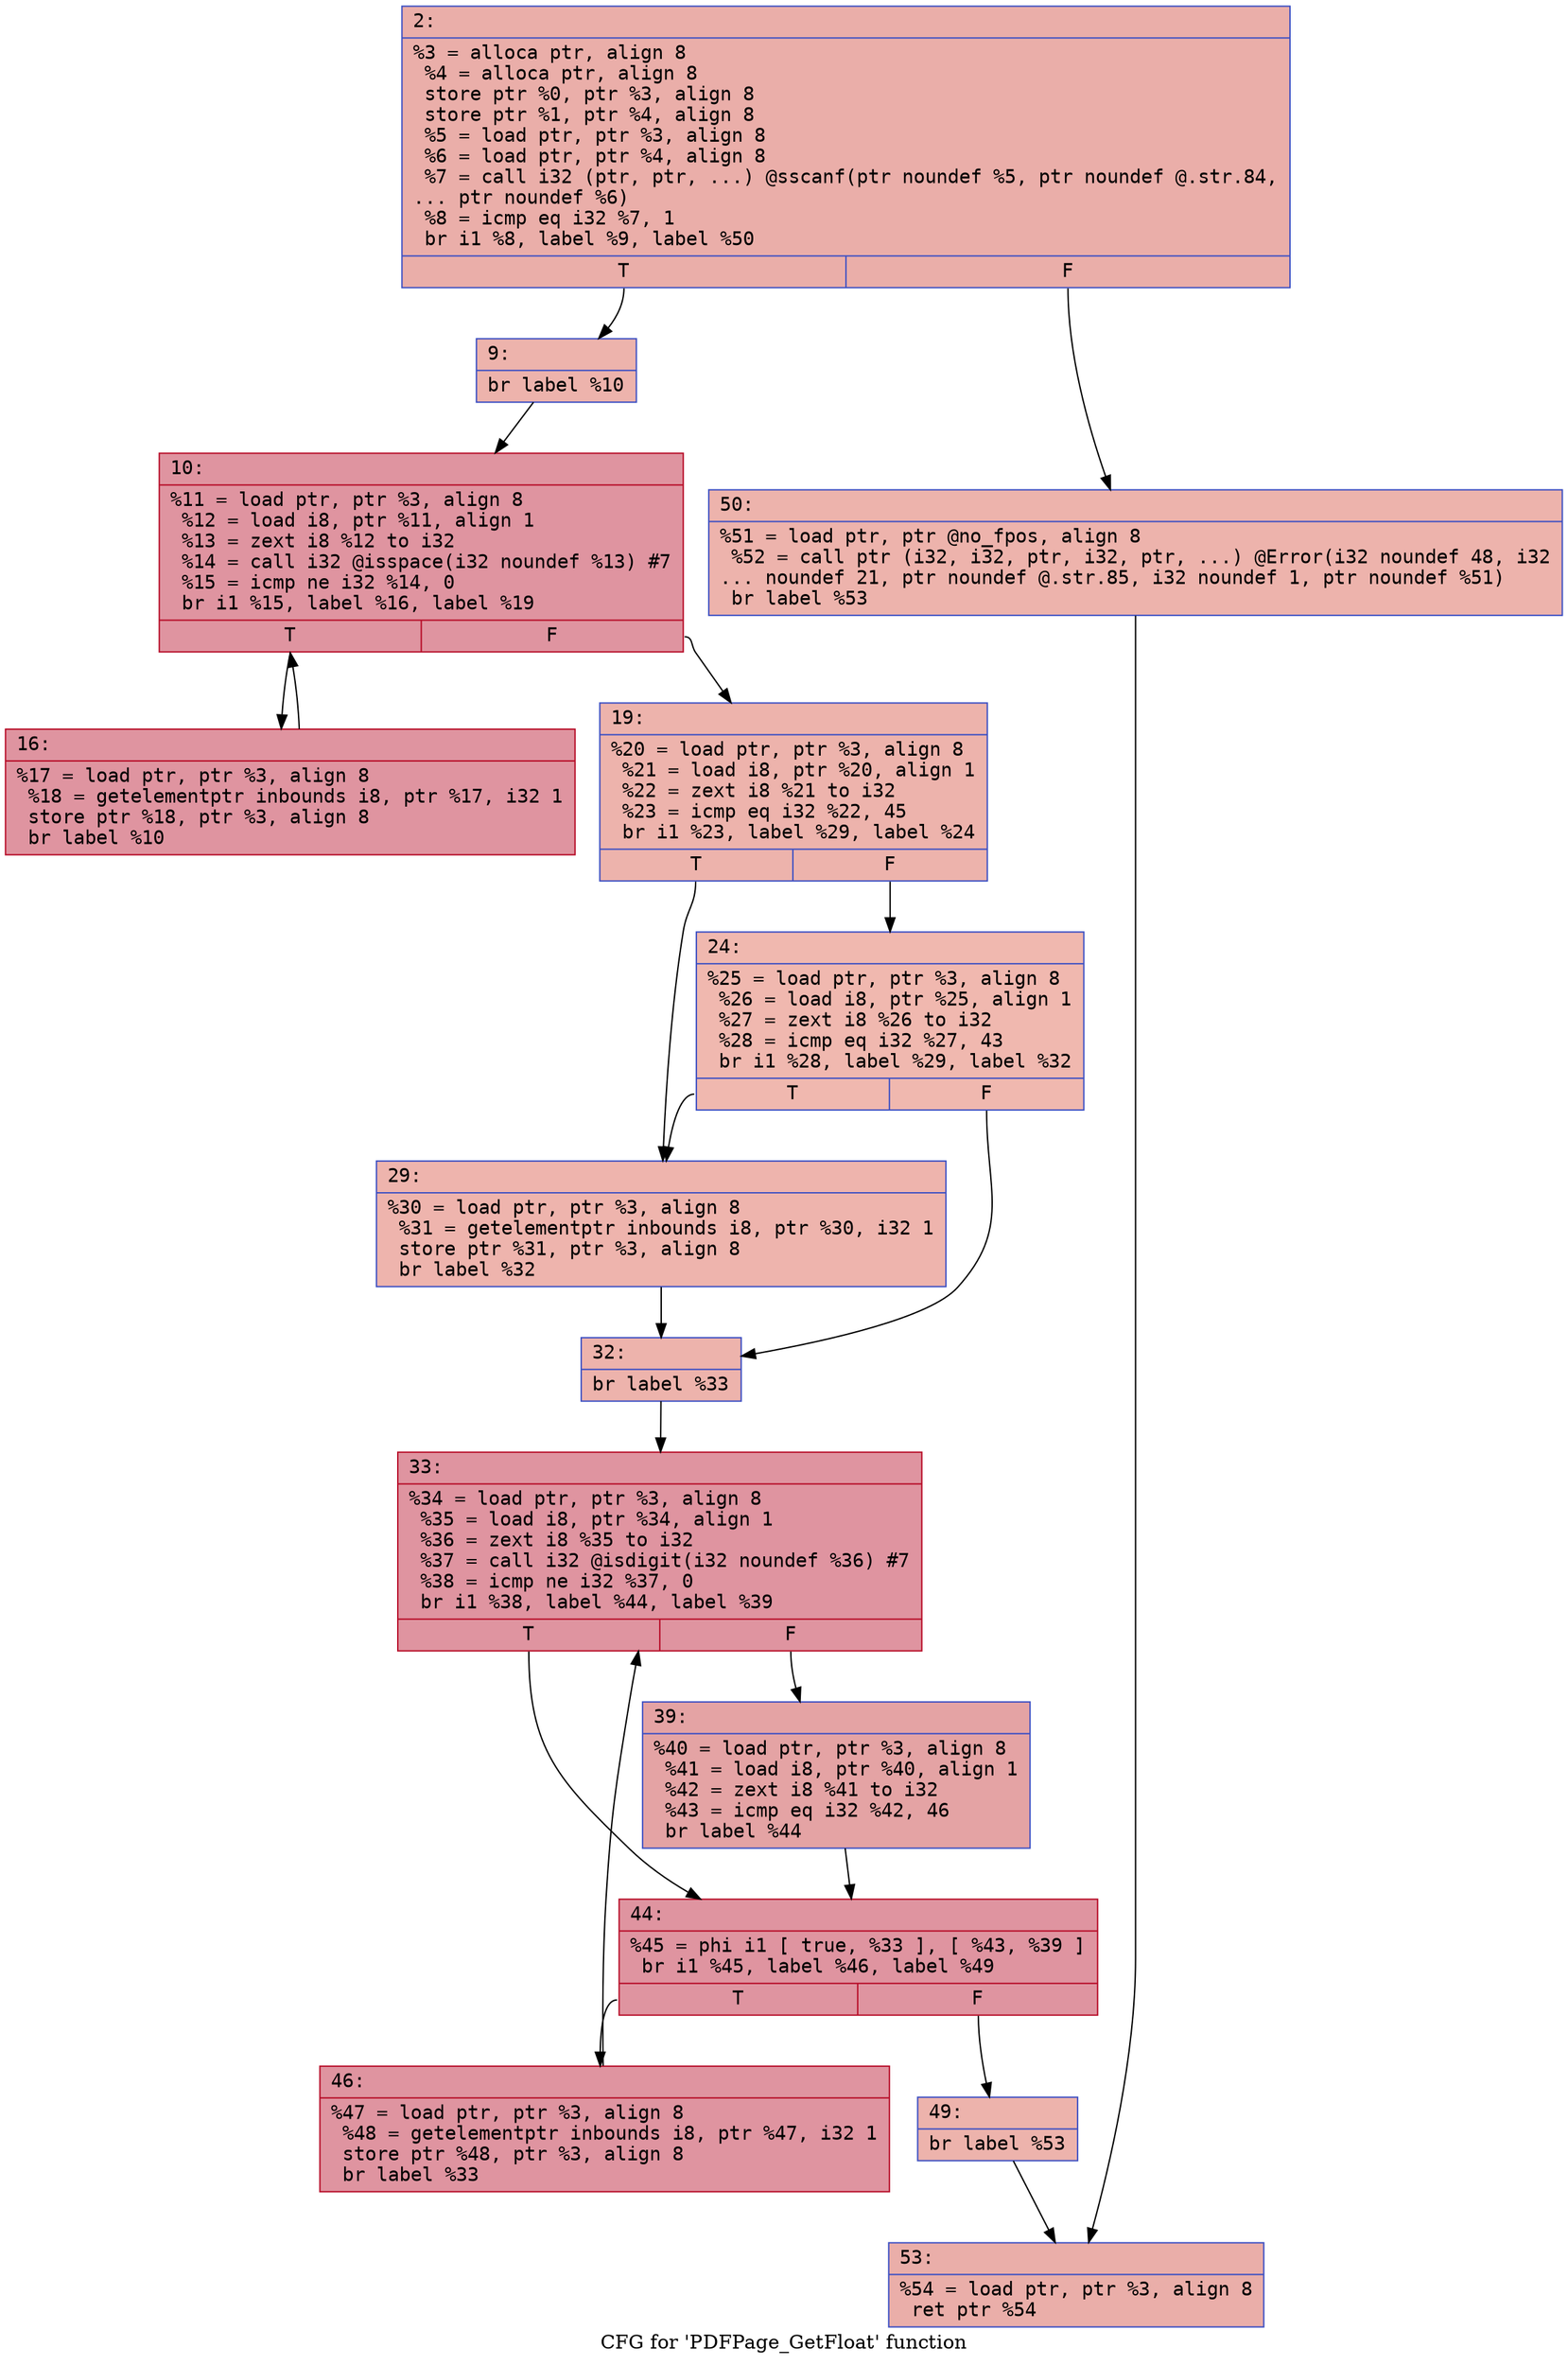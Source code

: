 digraph "CFG for 'PDFPage_GetFloat' function" {
	label="CFG for 'PDFPage_GetFloat' function";

	Node0x600000530690 [shape=record,color="#3d50c3ff", style=filled, fillcolor="#d0473d70" fontname="Courier",label="{2:\l|  %3 = alloca ptr, align 8\l  %4 = alloca ptr, align 8\l  store ptr %0, ptr %3, align 8\l  store ptr %1, ptr %4, align 8\l  %5 = load ptr, ptr %3, align 8\l  %6 = load ptr, ptr %4, align 8\l  %7 = call i32 (ptr, ptr, ...) @sscanf(ptr noundef %5, ptr noundef @.str.84,\l... ptr noundef %6)\l  %8 = icmp eq i32 %7, 1\l  br i1 %8, label %9, label %50\l|{<s0>T|<s1>F}}"];
	Node0x600000530690:s0 -> Node0x6000005306e0[tooltip="2 -> 9\nProbability 50.00%" ];
	Node0x600000530690:s1 -> Node0x600000530aa0[tooltip="2 -> 50\nProbability 50.00%" ];
	Node0x6000005306e0 [shape=record,color="#3d50c3ff", style=filled, fillcolor="#d6524470" fontname="Courier",label="{9:\l|  br label %10\l}"];
	Node0x6000005306e0 -> Node0x600000530730[tooltip="9 -> 10\nProbability 100.00%" ];
	Node0x600000530730 [shape=record,color="#b70d28ff", style=filled, fillcolor="#b70d2870" fontname="Courier",label="{10:\l|  %11 = load ptr, ptr %3, align 8\l  %12 = load i8, ptr %11, align 1\l  %13 = zext i8 %12 to i32\l  %14 = call i32 @isspace(i32 noundef %13) #7\l  %15 = icmp ne i32 %14, 0\l  br i1 %15, label %16, label %19\l|{<s0>T|<s1>F}}"];
	Node0x600000530730:s0 -> Node0x600000530780[tooltip="10 -> 16\nProbability 96.88%" ];
	Node0x600000530730:s1 -> Node0x6000005307d0[tooltip="10 -> 19\nProbability 3.12%" ];
	Node0x600000530780 [shape=record,color="#b70d28ff", style=filled, fillcolor="#b70d2870" fontname="Courier",label="{16:\l|  %17 = load ptr, ptr %3, align 8\l  %18 = getelementptr inbounds i8, ptr %17, i32 1\l  store ptr %18, ptr %3, align 8\l  br label %10\l}"];
	Node0x600000530780 -> Node0x600000530730[tooltip="16 -> 10\nProbability 100.00%" ];
	Node0x6000005307d0 [shape=record,color="#3d50c3ff", style=filled, fillcolor="#d6524470" fontname="Courier",label="{19:\l|  %20 = load ptr, ptr %3, align 8\l  %21 = load i8, ptr %20, align 1\l  %22 = zext i8 %21 to i32\l  %23 = icmp eq i32 %22, 45\l  br i1 %23, label %29, label %24\l|{<s0>T|<s1>F}}"];
	Node0x6000005307d0:s0 -> Node0x600000530870[tooltip="19 -> 29\nProbability 50.00%" ];
	Node0x6000005307d0:s1 -> Node0x600000530820[tooltip="19 -> 24\nProbability 50.00%" ];
	Node0x600000530820 [shape=record,color="#3d50c3ff", style=filled, fillcolor="#dc5d4a70" fontname="Courier",label="{24:\l|  %25 = load ptr, ptr %3, align 8\l  %26 = load i8, ptr %25, align 1\l  %27 = zext i8 %26 to i32\l  %28 = icmp eq i32 %27, 43\l  br i1 %28, label %29, label %32\l|{<s0>T|<s1>F}}"];
	Node0x600000530820:s0 -> Node0x600000530870[tooltip="24 -> 29\nProbability 50.00%" ];
	Node0x600000530820:s1 -> Node0x6000005308c0[tooltip="24 -> 32\nProbability 50.00%" ];
	Node0x600000530870 [shape=record,color="#3d50c3ff", style=filled, fillcolor="#d8564670" fontname="Courier",label="{29:\l|  %30 = load ptr, ptr %3, align 8\l  %31 = getelementptr inbounds i8, ptr %30, i32 1\l  store ptr %31, ptr %3, align 8\l  br label %32\l}"];
	Node0x600000530870 -> Node0x6000005308c0[tooltip="29 -> 32\nProbability 100.00%" ];
	Node0x6000005308c0 [shape=record,color="#3d50c3ff", style=filled, fillcolor="#d6524470" fontname="Courier",label="{32:\l|  br label %33\l}"];
	Node0x6000005308c0 -> Node0x600000530910[tooltip="32 -> 33\nProbability 100.00%" ];
	Node0x600000530910 [shape=record,color="#b70d28ff", style=filled, fillcolor="#b70d2870" fontname="Courier",label="{33:\l|  %34 = load ptr, ptr %3, align 8\l  %35 = load i8, ptr %34, align 1\l  %36 = zext i8 %35 to i32\l  %37 = call i32 @isdigit(i32 noundef %36) #7\l  %38 = icmp ne i32 %37, 0\l  br i1 %38, label %44, label %39\l|{<s0>T|<s1>F}}"];
	Node0x600000530910:s0 -> Node0x6000005309b0[tooltip="33 -> 44\nProbability 62.50%" ];
	Node0x600000530910:s1 -> Node0x600000530960[tooltip="33 -> 39\nProbability 37.50%" ];
	Node0x600000530960 [shape=record,color="#3d50c3ff", style=filled, fillcolor="#c32e3170" fontname="Courier",label="{39:\l|  %40 = load ptr, ptr %3, align 8\l  %41 = load i8, ptr %40, align 1\l  %42 = zext i8 %41 to i32\l  %43 = icmp eq i32 %42, 46\l  br label %44\l}"];
	Node0x600000530960 -> Node0x6000005309b0[tooltip="39 -> 44\nProbability 100.00%" ];
	Node0x6000005309b0 [shape=record,color="#b70d28ff", style=filled, fillcolor="#b70d2870" fontname="Courier",label="{44:\l|  %45 = phi i1 [ true, %33 ], [ %43, %39 ]\l  br i1 %45, label %46, label %49\l|{<s0>T|<s1>F}}"];
	Node0x6000005309b0:s0 -> Node0x600000530a00[tooltip="44 -> 46\nProbability 96.88%" ];
	Node0x6000005309b0:s1 -> Node0x600000530a50[tooltip="44 -> 49\nProbability 3.12%" ];
	Node0x600000530a00 [shape=record,color="#b70d28ff", style=filled, fillcolor="#b70d2870" fontname="Courier",label="{46:\l|  %47 = load ptr, ptr %3, align 8\l  %48 = getelementptr inbounds i8, ptr %47, i32 1\l  store ptr %48, ptr %3, align 8\l  br label %33\l}"];
	Node0x600000530a00 -> Node0x600000530910[tooltip="46 -> 33\nProbability 100.00%" ];
	Node0x600000530a50 [shape=record,color="#3d50c3ff", style=filled, fillcolor="#d6524470" fontname="Courier",label="{49:\l|  br label %53\l}"];
	Node0x600000530a50 -> Node0x600000530af0[tooltip="49 -> 53\nProbability 100.00%" ];
	Node0x600000530aa0 [shape=record,color="#3d50c3ff", style=filled, fillcolor="#d6524470" fontname="Courier",label="{50:\l|  %51 = load ptr, ptr @no_fpos, align 8\l  %52 = call ptr (i32, i32, ptr, i32, ptr, ...) @Error(i32 noundef 48, i32\l... noundef 21, ptr noundef @.str.85, i32 noundef 1, ptr noundef %51)\l  br label %53\l}"];
	Node0x600000530aa0 -> Node0x600000530af0[tooltip="50 -> 53\nProbability 100.00%" ];
	Node0x600000530af0 [shape=record,color="#3d50c3ff", style=filled, fillcolor="#d0473d70" fontname="Courier",label="{53:\l|  %54 = load ptr, ptr %3, align 8\l  ret ptr %54\l}"];
}

